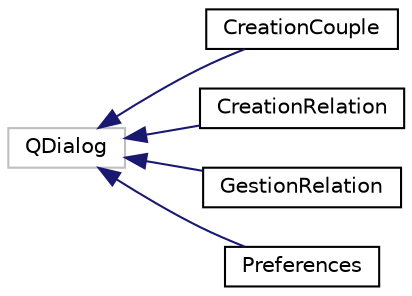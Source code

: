 digraph "Graphical Class Hierarchy"
{
  edge [fontname="Helvetica",fontsize="10",labelfontname="Helvetica",labelfontsize="10"];
  node [fontname="Helvetica",fontsize="10",shape=record];
  rankdir="LR";
  Node32 [label="QDialog",height=0.2,width=0.4,color="grey75", fillcolor="white", style="filled"];
  Node32 -> Node0 [dir="back",color="midnightblue",fontsize="10",style="solid",fontname="Helvetica"];
  Node0 [label="CreationCouple",height=0.2,width=0.4,color="black", fillcolor="white", style="filled",URL="$class_creation_couple.html",tooltip="Classe abstraite pour l&#39;affichage de la création d&#39;un couple Hérite de QDialog, affiche la liste des ..."];
  Node32 -> Node34 [dir="back",color="midnightblue",fontsize="10",style="solid",fontname="Helvetica"];
  Node34 [label="CreationRelation",height=0.2,width=0.4,color="black", fillcolor="white", style="filled",URL="$class_creation_relation.html"];
  Node32 -> Node35 [dir="back",color="midnightblue",fontsize="10",style="solid",fontname="Helvetica"];
  Node35 [label="GestionRelation",height=0.2,width=0.4,color="black", fillcolor="white", style="filled",URL="$class_gestion_relation.html"];
  Node32 -> Node36 [dir="back",color="midnightblue",fontsize="10",style="solid",fontname="Helvetica"];
  Node36 [label="Preferences",height=0.2,width=0.4,color="black", fillcolor="white", style="filled",URL="$class_preferences.html",tooltip="Ouvre une fenetre de dialog pour afficher les préférences de l&#39;utilisateur qui seront sauveagrdée..."];
}
